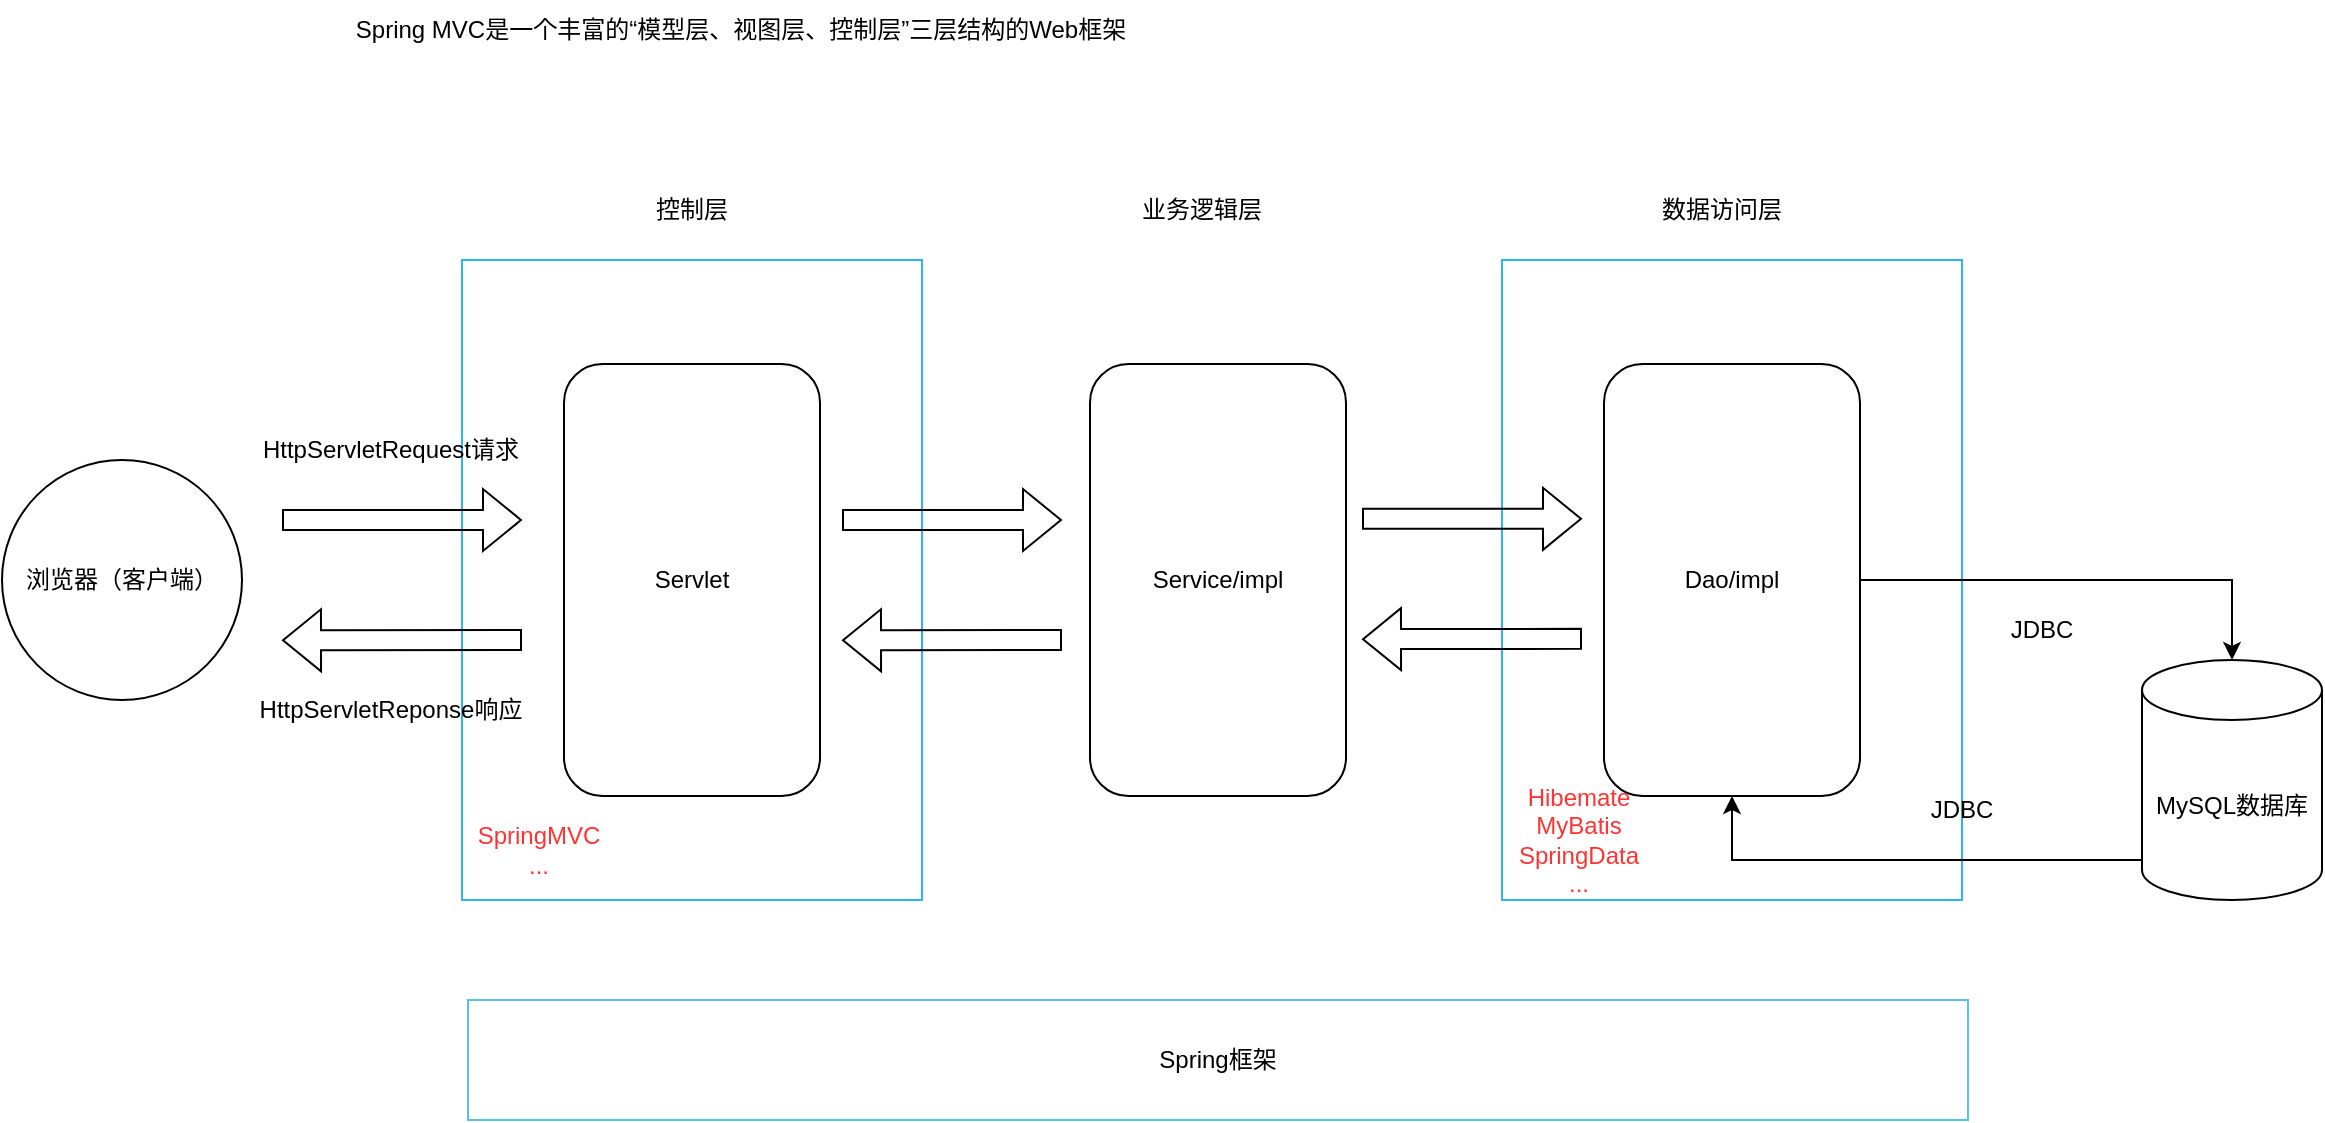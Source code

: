 <mxfile version="21.1.5" type="github" pages="3">
  <diagram name="第 1 页" id="sHI8YJsipe0E9wh7OKBU">
    <mxGraphModel dx="1235" dy="684" grid="1" gridSize="10" guides="1" tooltips="1" connect="1" arrows="1" fold="1" page="1" pageScale="1" pageWidth="827" pageHeight="1169" math="0" shadow="0">
      <root>
        <mxCell id="0" />
        <mxCell id="1" parent="0" />
        <mxCell id="R3fqKOKYowmiwXjNijxY-1" value="Spring MVC&lt;span&gt;是一个丰富的“模型层、视图层、控制层”三层结构的&lt;/span&gt;&lt;span lang=&quot;EN-US&quot;&gt;Web&lt;/span&gt;&lt;span&gt;框架&lt;/span&gt;" style="text;html=1;strokeColor=none;fillColor=none;align=center;verticalAlign=middle;whiteSpace=wrap;rounded=0;" vertex="1" parent="1">
          <mxGeometry x="99" y="10" width="581" height="30" as="geometry" />
        </mxCell>
        <mxCell id="R3fqKOKYowmiwXjNijxY-2" value="浏览器（客户端）" style="ellipse;whiteSpace=wrap;html=1;aspect=fixed;" vertex="1" parent="1">
          <mxGeometry x="20" y="240" width="120" height="120" as="geometry" />
        </mxCell>
        <mxCell id="R3fqKOKYowmiwXjNijxY-4" value="" style="whiteSpace=wrap;html=1;strokeColor=#29b6f2;" vertex="1" parent="1">
          <mxGeometry x="770" y="140" width="230" height="320" as="geometry" />
        </mxCell>
        <mxCell id="R3fqKOKYowmiwXjNijxY-5" value="" style="whiteSpace=wrap;html=1;strokeColor=#29b6f2;" vertex="1" parent="1">
          <mxGeometry x="250" y="140" width="230" height="320" as="geometry" />
        </mxCell>
        <mxCell id="R3fqKOKYowmiwXjNijxY-6" value="Service/impl" style="rounded=1;whiteSpace=wrap;html=1;rotation=90;labelPosition=center;verticalLabelPosition=middle;align=center;verticalAlign=middle;horizontal=0;" vertex="1" parent="1">
          <mxGeometry x="520" y="236" width="216" height="128" as="geometry" />
        </mxCell>
        <mxCell id="R3fqKOKYowmiwXjNijxY-7" value="Servlet" style="rounded=1;whiteSpace=wrap;html=1;rotation=90;horizontal=0;" vertex="1" parent="1">
          <mxGeometry x="257" y="236" width="216" height="128" as="geometry" />
        </mxCell>
        <mxCell id="R3fqKOKYowmiwXjNijxY-14" style="edgeStyle=orthogonalEdgeStyle;rounded=0;orthogonalLoop=1;jettySize=auto;html=1;entryX=0.5;entryY=0;entryDx=0;entryDy=0;entryPerimeter=0;" edge="1" parent="1" source="R3fqKOKYowmiwXjNijxY-8" target="R3fqKOKYowmiwXjNijxY-13">
          <mxGeometry relative="1" as="geometry" />
        </mxCell>
        <mxCell id="R3fqKOKYowmiwXjNijxY-8" value="Dao/impl" style="rounded=1;whiteSpace=wrap;html=1;rotation=90;horizontal=0;" vertex="1" parent="1">
          <mxGeometry x="777" y="236" width="216" height="128" as="geometry" />
        </mxCell>
        <mxCell id="R3fqKOKYowmiwXjNijxY-9" value="控制层" style="text;html=1;strokeColor=none;fillColor=none;align=center;verticalAlign=middle;whiteSpace=wrap;rounded=0;" vertex="1" parent="1">
          <mxGeometry x="305" y="100" width="120" height="30" as="geometry" />
        </mxCell>
        <mxCell id="R3fqKOKYowmiwXjNijxY-10" value="业务逻辑层" style="text;html=1;strokeColor=none;fillColor=none;align=center;verticalAlign=middle;whiteSpace=wrap;rounded=0;" vertex="1" parent="1">
          <mxGeometry x="560" y="100" width="120" height="30" as="geometry" />
        </mxCell>
        <mxCell id="R3fqKOKYowmiwXjNijxY-11" value="数据访问层" style="text;html=1;strokeColor=none;fillColor=none;align=center;verticalAlign=middle;whiteSpace=wrap;rounded=0;" vertex="1" parent="1">
          <mxGeometry x="820" y="100" width="120" height="30" as="geometry" />
        </mxCell>
        <mxCell id="R3fqKOKYowmiwXjNijxY-12" value="Spring框架" style="rounded=0;whiteSpace=wrap;html=1;fontColor=#000;strokeColor=#57C1EE;" vertex="1" parent="1">
          <mxGeometry x="253" y="510" width="750" height="60" as="geometry" />
        </mxCell>
        <mxCell id="R3fqKOKYowmiwXjNijxY-16" style="edgeStyle=orthogonalEdgeStyle;rounded=0;orthogonalLoop=1;jettySize=auto;html=1;entryX=1;entryY=0.5;entryDx=0;entryDy=0;" edge="1" parent="1" source="R3fqKOKYowmiwXjNijxY-13" target="R3fqKOKYowmiwXjNijxY-8">
          <mxGeometry relative="1" as="geometry">
            <Array as="points">
              <mxPoint x="885" y="440" />
            </Array>
          </mxGeometry>
        </mxCell>
        <mxCell id="R3fqKOKYowmiwXjNijxY-13" value="MySQL数据库" style="shape=cylinder3;whiteSpace=wrap;html=1;boundedLbl=1;backgroundOutline=1;size=15;" vertex="1" parent="1">
          <mxGeometry x="1090" y="340" width="90" height="120" as="geometry" />
        </mxCell>
        <mxCell id="R3fqKOKYowmiwXjNijxY-15" value="JDBC" style="text;html=1;strokeColor=none;fillColor=none;align=center;verticalAlign=middle;whiteSpace=wrap;rounded=0;" vertex="1" parent="1">
          <mxGeometry x="1010" y="310" width="60" height="30" as="geometry" />
        </mxCell>
        <mxCell id="R3fqKOKYowmiwXjNijxY-17" value="JDBC" style="text;html=1;strokeColor=none;fillColor=none;align=center;verticalAlign=middle;whiteSpace=wrap;rounded=0;" vertex="1" parent="1">
          <mxGeometry x="970" y="400" width="60" height="30" as="geometry" />
        </mxCell>
        <mxCell id="R3fqKOKYowmiwXjNijxY-18" value="Hibemate&lt;br&gt;MyBatis&lt;br&gt;SpringData&lt;br&gt;..." style="text;html=1;strokeColor=none;fillColor=none;align=center;verticalAlign=middle;whiteSpace=wrap;rounded=0;fontColor=#FF3333;" vertex="1" parent="1">
          <mxGeometry x="777" y="380" width="63" height="100" as="geometry" />
        </mxCell>
        <mxCell id="R3fqKOKYowmiwXjNijxY-19" value="SpringMVC&lt;br&gt;..." style="text;html=1;strokeColor=none;fillColor=none;align=center;verticalAlign=middle;whiteSpace=wrap;rounded=0;fontColor=#FF3333;" vertex="1" parent="1">
          <mxGeometry x="257" y="410" width="63" height="50" as="geometry" />
        </mxCell>
        <mxCell id="R3fqKOKYowmiwXjNijxY-23" value="" style="shape=flexArrow;endArrow=classic;html=1;rounded=0;" edge="1" parent="1">
          <mxGeometry width="50" height="50" relative="1" as="geometry">
            <mxPoint x="160" y="270" as="sourcePoint" />
            <mxPoint x="280" y="270" as="targetPoint" />
          </mxGeometry>
        </mxCell>
        <mxCell id="R3fqKOKYowmiwXjNijxY-24" value="" style="shape=flexArrow;endArrow=classic;html=1;rounded=0;" edge="1" parent="1">
          <mxGeometry width="50" height="50" relative="1" as="geometry">
            <mxPoint x="280" y="330" as="sourcePoint" />
            <mxPoint x="160" y="330.176" as="targetPoint" />
          </mxGeometry>
        </mxCell>
        <mxCell id="R3fqKOKYowmiwXjNijxY-25" value="" style="shape=flexArrow;endArrow=classic;html=1;rounded=0;" edge="1" parent="1">
          <mxGeometry width="50" height="50" relative="1" as="geometry">
            <mxPoint x="440" y="270" as="sourcePoint" />
            <mxPoint x="550" y="270" as="targetPoint" />
          </mxGeometry>
        </mxCell>
        <mxCell id="R3fqKOKYowmiwXjNijxY-27" value="" style="shape=flexArrow;endArrow=classic;html=1;rounded=0;" edge="1" parent="1">
          <mxGeometry width="50" height="50" relative="1" as="geometry">
            <mxPoint x="550" y="330" as="sourcePoint" />
            <mxPoint x="440" y="330.176" as="targetPoint" />
          </mxGeometry>
        </mxCell>
        <mxCell id="R3fqKOKYowmiwXjNijxY-28" value="" style="shape=flexArrow;endArrow=classic;html=1;rounded=0;" edge="1" parent="1">
          <mxGeometry width="50" height="50" relative="1" as="geometry">
            <mxPoint x="700" y="269.41" as="sourcePoint" />
            <mxPoint x="810" y="269.41" as="targetPoint" />
          </mxGeometry>
        </mxCell>
        <mxCell id="R3fqKOKYowmiwXjNijxY-29" value="" style="shape=flexArrow;endArrow=classic;html=1;rounded=0;" edge="1" parent="1">
          <mxGeometry width="50" height="50" relative="1" as="geometry">
            <mxPoint x="810" y="329.41" as="sourcePoint" />
            <mxPoint x="700" y="329.586" as="targetPoint" />
          </mxGeometry>
        </mxCell>
        <mxCell id="R3fqKOKYowmiwXjNijxY-30" value="HttpServletRequest请求" style="text;html=1;strokeColor=none;fillColor=none;align=center;verticalAlign=middle;whiteSpace=wrap;rounded=0;" vertex="1" parent="1">
          <mxGeometry x="124" y="220" width="181" height="30" as="geometry" />
        </mxCell>
        <mxCell id="R3fqKOKYowmiwXjNijxY-31" value="HttpServletReponse响应" style="text;html=1;strokeColor=none;fillColor=none;align=center;verticalAlign=middle;whiteSpace=wrap;rounded=0;" vertex="1" parent="1">
          <mxGeometry x="124" y="350" width="181" height="30" as="geometry" />
        </mxCell>
      </root>
    </mxGraphModel>
  </diagram>
  <diagram id="Ld9LhSKzPlibf_hFxGuD" name="前后端分离模型">
    <mxGraphModel dx="1235" dy="684" grid="1" gridSize="10" guides="1" tooltips="1" connect="1" arrows="1" fold="1" page="1" pageScale="1" pageWidth="827" pageHeight="1169" math="0" shadow="0">
      <root>
        <mxCell id="0" />
        <mxCell id="1" parent="0" />
        <mxCell id="hUnfivQi4aXzf3LPevu2-26" value="浏览器（客户端）" style="ellipse;whiteSpace=wrap;html=1;aspect=fixed;" vertex="1" parent="1">
          <mxGeometry x="30" y="250" width="120" height="120" as="geometry" />
        </mxCell>
        <mxCell id="hUnfivQi4aXzf3LPevu2-27" value="" style="whiteSpace=wrap;html=1;strokeColor=#29b6f2;" vertex="1" parent="1">
          <mxGeometry x="700" y="150" width="230" height="320" as="geometry" />
        </mxCell>
        <mxCell id="hUnfivQi4aXzf3LPevu2-28" value="" style="whiteSpace=wrap;html=1;strokeColor=#29b6f2;" vertex="1" parent="1">
          <mxGeometry x="260" y="150" width="230" height="320" as="geometry" />
        </mxCell>
        <mxCell id="hUnfivQi4aXzf3LPevu2-30" value="" style="rounded=1;whiteSpace=wrap;html=1;rotation=90;horizontal=0;" vertex="1" parent="1">
          <mxGeometry x="267" y="246" width="216" height="128" as="geometry" />
        </mxCell>
        <mxCell id="hUnfivQi4aXzf3LPevu2-31" style="edgeStyle=orthogonalEdgeStyle;rounded=0;orthogonalLoop=1;jettySize=auto;html=1;entryX=0.5;entryY=0;entryDx=0;entryDy=0;entryPerimeter=0;" edge="1" parent="1" source="hUnfivQi4aXzf3LPevu2-32" target="hUnfivQi4aXzf3LPevu2-38">
          <mxGeometry relative="1" as="geometry" />
        </mxCell>
        <mxCell id="hUnfivQi4aXzf3LPevu2-32" value="" style="rounded=1;whiteSpace=wrap;html=1;rotation=90;horizontal=0;" vertex="1" parent="1">
          <mxGeometry x="707" y="246" width="216" height="128" as="geometry" />
        </mxCell>
        <mxCell id="hUnfivQi4aXzf3LPevu2-33" value="前端框架" style="text;html=1;strokeColor=none;fillColor=none;align=center;verticalAlign=middle;whiteSpace=wrap;rounded=0;" vertex="1" parent="1">
          <mxGeometry x="315" y="110" width="120" height="30" as="geometry" />
        </mxCell>
        <mxCell id="hUnfivQi4aXzf3LPevu2-35" value="SpringBoot" style="text;html=1;strokeColor=none;fillColor=none;align=center;verticalAlign=middle;whiteSpace=wrap;rounded=0;" vertex="1" parent="1">
          <mxGeometry x="755" y="160" width="120" height="30" as="geometry" />
        </mxCell>
        <mxCell id="hUnfivQi4aXzf3LPevu2-36" value="前后端分离结构图" style="rounded=0;whiteSpace=wrap;html=1;fontColor=#000;strokeColor=#57C1EE;" vertex="1" parent="1">
          <mxGeometry x="263" y="520" width="667" height="60" as="geometry" />
        </mxCell>
        <mxCell id="hUnfivQi4aXzf3LPevu2-37" style="edgeStyle=orthogonalEdgeStyle;rounded=0;orthogonalLoop=1;jettySize=auto;html=1;entryX=1;entryY=0.5;entryDx=0;entryDy=0;" edge="1" parent="1" source="hUnfivQi4aXzf3LPevu2-38" target="hUnfivQi4aXzf3LPevu2-32">
          <mxGeometry relative="1" as="geometry">
            <Array as="points">
              <mxPoint x="815" y="450" />
            </Array>
          </mxGeometry>
        </mxCell>
        <mxCell id="hUnfivQi4aXzf3LPevu2-38" value="MySQL数据库" style="shape=cylinder3;whiteSpace=wrap;html=1;boundedLbl=1;backgroundOutline=1;size=15;" vertex="1" parent="1">
          <mxGeometry x="1020" y="350" width="90" height="120" as="geometry" />
        </mxCell>
        <mxCell id="hUnfivQi4aXzf3LPevu2-39" value="JDBC" style="text;html=1;strokeColor=none;fillColor=none;align=center;verticalAlign=middle;whiteSpace=wrap;rounded=0;" vertex="1" parent="1">
          <mxGeometry x="940" y="320" width="60" height="30" as="geometry" />
        </mxCell>
        <mxCell id="hUnfivQi4aXzf3LPevu2-40" value="JDBC" style="text;html=1;strokeColor=none;fillColor=none;align=center;verticalAlign=middle;whiteSpace=wrap;rounded=0;" vertex="1" parent="1">
          <mxGeometry x="900" y="410" width="60" height="30" as="geometry" />
        </mxCell>
        <mxCell id="hUnfivQi4aXzf3LPevu2-41" value="Hibemate&lt;br&gt;MyBatis&lt;br&gt;SpringData&lt;br&gt;..." style="text;html=1;strokeColor=none;fillColor=none;align=center;verticalAlign=middle;whiteSpace=wrap;rounded=0;fontColor=#FF3333;" vertex="1" parent="1">
          <mxGeometry x="707" y="400" width="63" height="90" as="geometry" />
        </mxCell>
        <mxCell id="hUnfivQi4aXzf3LPevu2-43" value="" style="shape=flexArrow;endArrow=classic;html=1;rounded=0;" edge="1" parent="1">
          <mxGeometry width="50" height="50" relative="1" as="geometry">
            <mxPoint x="170" y="280" as="sourcePoint" />
            <mxPoint x="290" y="280" as="targetPoint" />
          </mxGeometry>
        </mxCell>
        <mxCell id="hUnfivQi4aXzf3LPevu2-44" value="" style="shape=flexArrow;endArrow=classic;html=1;rounded=0;" edge="1" parent="1">
          <mxGeometry width="50" height="50" relative="1" as="geometry">
            <mxPoint x="290" y="340" as="sourcePoint" />
            <mxPoint x="170" y="340.176" as="targetPoint" />
          </mxGeometry>
        </mxCell>
        <mxCell id="hUnfivQi4aXzf3LPevu2-45" value="" style="shape=flexArrow;endArrow=classic;html=1;rounded=0;entryX=0.174;entryY=0.406;entryDx=0;entryDy=0;entryPerimeter=0;" edge="1" parent="1" target="hUnfivQi4aXzf3LPevu2-27">
          <mxGeometry width="50" height="50" relative="1" as="geometry">
            <mxPoint x="450" y="280" as="sourcePoint" />
            <mxPoint x="680" y="280" as="targetPoint" />
          </mxGeometry>
        </mxCell>
        <mxCell id="hUnfivQi4aXzf3LPevu2-46" value="" style="shape=flexArrow;endArrow=classic;html=1;rounded=0;exitX=0.13;exitY=0.594;exitDx=0;exitDy=0;exitPerimeter=0;" edge="1" parent="1" source="hUnfivQi4aXzf3LPevu2-27">
          <mxGeometry width="50" height="50" relative="1" as="geometry">
            <mxPoint x="670" y="340" as="sourcePoint" />
            <mxPoint x="450" y="340.176" as="targetPoint" />
          </mxGeometry>
        </mxCell>
        <mxCell id="hUnfivQi4aXzf3LPevu2-49" value="HttpServletRequest请求" style="text;html=1;strokeColor=none;fillColor=none;align=center;verticalAlign=middle;whiteSpace=wrap;rounded=0;" vertex="1" parent="1">
          <mxGeometry x="134" y="230" width="181" height="30" as="geometry" />
        </mxCell>
        <mxCell id="hUnfivQi4aXzf3LPevu2-50" value="HttpServletReponse响应" style="text;html=1;strokeColor=none;fillColor=none;align=center;verticalAlign=middle;whiteSpace=wrap;rounded=0;" vertex="1" parent="1">
          <mxGeometry x="134" y="360" width="181" height="30" as="geometry" />
        </mxCell>
        <mxCell id="hUnfivQi4aXzf3LPevu2-52" value="后端框架" style="text;html=1;strokeColor=none;fillColor=none;align=center;verticalAlign=middle;whiteSpace=wrap;rounded=0;" vertex="1" parent="1">
          <mxGeometry x="755" y="110" width="120" height="30" as="geometry" />
        </mxCell>
        <mxCell id="hUnfivQi4aXzf3LPevu2-53" value="Vue" style="text;html=1;strokeColor=none;fillColor=none;align=center;verticalAlign=middle;whiteSpace=wrap;rounded=0;" vertex="1" parent="1">
          <mxGeometry x="315" y="160" width="120" height="30" as="geometry" />
        </mxCell>
        <mxCell id="hUnfivQi4aXzf3LPevu2-56" value="视图层" style="rounded=1;whiteSpace=wrap;html=1;" vertex="1" parent="1">
          <mxGeometry x="330" y="285" width="90" height="30" as="geometry" />
        </mxCell>
        <mxCell id="hUnfivQi4aXzf3LPevu2-57" value="模型层" style="rounded=1;whiteSpace=wrap;html=1;" vertex="1" parent="1">
          <mxGeometry x="330" y="235" width="90" height="30" as="geometry" />
        </mxCell>
        <mxCell id="hUnfivQi4aXzf3LPevu2-59" value="控制层" style="rounded=1;whiteSpace=wrap;html=1;" vertex="1" parent="1">
          <mxGeometry x="330" y="335" width="90" height="30" as="geometry" />
        </mxCell>
        <mxCell id="hUnfivQi4aXzf3LPevu2-60" value="视图层" style="rounded=1;whiteSpace=wrap;html=1;" vertex="1" parent="1">
          <mxGeometry x="770" y="285" width="90" height="30" as="geometry" />
        </mxCell>
        <mxCell id="hUnfivQi4aXzf3LPevu2-61" value="模型层" style="rounded=1;whiteSpace=wrap;html=1;" vertex="1" parent="1">
          <mxGeometry x="770" y="235" width="90" height="30" as="geometry" />
        </mxCell>
        <mxCell id="hUnfivQi4aXzf3LPevu2-62" value="控制层" style="rounded=1;whiteSpace=wrap;html=1;" vertex="1" parent="1">
          <mxGeometry x="770" y="335" width="90" height="30" as="geometry" />
        </mxCell>
        <mxCell id="hUnfivQi4aXzf3LPevu2-63" value="SpringMVC" style="text;html=1;strokeColor=none;fillColor=none;align=center;verticalAlign=middle;whiteSpace=wrap;rounded=0;" vertex="1" parent="1">
          <mxGeometry x="790" y="205" width="60" height="30" as="geometry" />
        </mxCell>
      </root>
    </mxGraphModel>
  </diagram>
  <diagram id="2me-11h6yyauMC1mFG9V" name="SpringBoot框架模型">
    <mxGraphModel dx="1050" dy="581" grid="1" gridSize="10" guides="1" tooltips="1" connect="1" arrows="1" fold="1" page="1" pageScale="1" pageWidth="827" pageHeight="1169" math="0" shadow="0">
      <root>
        <mxCell id="0" />
        <mxCell id="1" parent="0" />
      </root>
    </mxGraphModel>
  </diagram>
</mxfile>
